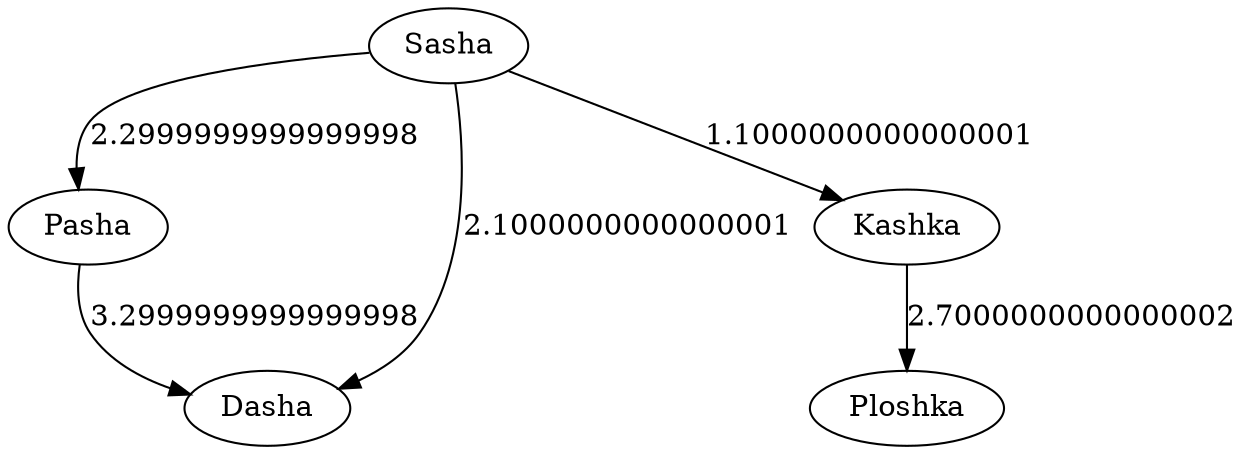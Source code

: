 digraph G {
0[label=Sasha];
1[label=Pasha];
2[label=Dasha];
3[label=Kashka];
4[label=Ploshka];
0->1 [label=2.2999999999999998];
0->2 [label=2.1000000000000001];
0->3 [label=1.1000000000000001];
1->2 [label=3.2999999999999998];
3->4 [label=2.7000000000000002];
}
